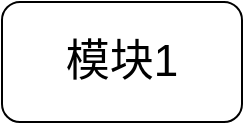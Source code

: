 <mxfile version="21.2.1" type="github">
  <diagram name="第 1 页" id="SBkonECNfMfaQxSBXWjp">
    <mxGraphModel dx="1242" dy="795" grid="1" gridSize="10" guides="1" tooltips="1" connect="1" arrows="1" fold="1" page="1" pageScale="1" pageWidth="827" pageHeight="1169" math="0" shadow="0">
      <root>
        <mxCell id="0" />
        <mxCell id="1" parent="0" />
        <mxCell id="b3GaM0LYVKQ_tWfH-l0S-1" value="&lt;font style=&quot;font-size: 22px;&quot;&gt;模块1&lt;/font&gt;" style="rounded=1;whiteSpace=wrap;html=1;" vertex="1" parent="1">
          <mxGeometry x="160" y="150" width="120" height="60" as="geometry" />
        </mxCell>
      </root>
    </mxGraphModel>
  </diagram>
</mxfile>
